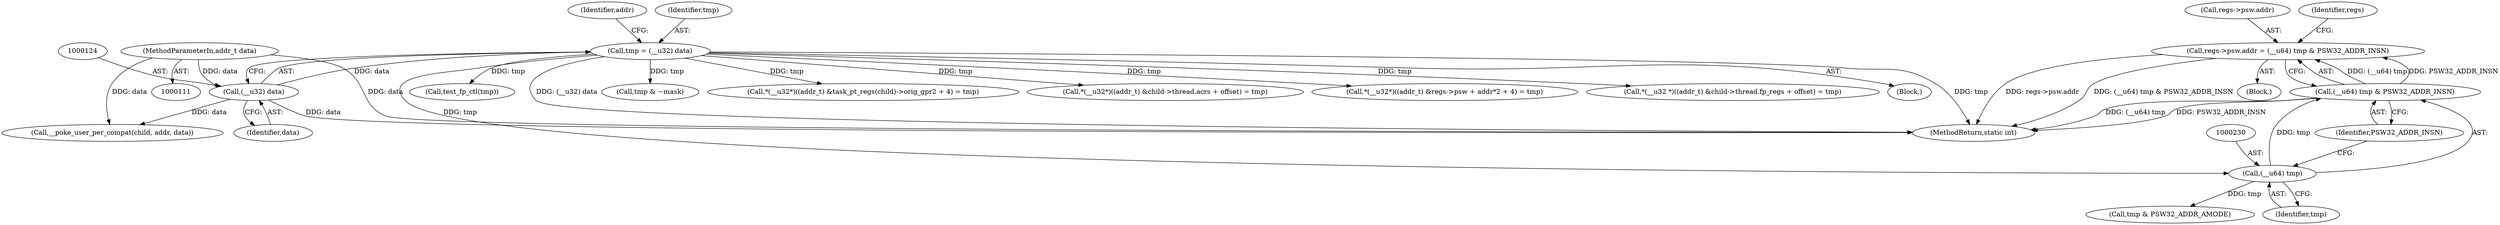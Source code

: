 digraph "0_linux_dab6cf55f81a6e16b8147aed9a843e1691dcd318_0@pointer" {
"1000222" [label="(Call,regs->psw.addr = (__u64) tmp & PSW32_ADDR_INSN)"];
"1000228" [label="(Call,(__u64) tmp & PSW32_ADDR_INSN)"];
"1000229" [label="(Call,(__u64) tmp)"];
"1000121" [label="(Call,tmp = (__u32) data)"];
"1000123" [label="(Call,(__u32) data)"];
"1000114" [label="(MethodParameterIn,addr_t data)"];
"1000114" [label="(MethodParameterIn,addr_t data)"];
"1000249" [label="(Call,tmp & PSW32_ADDR_AMODE)"];
"1000439" [label="(Call,__poke_user_per_compat(child, addr, data))"];
"1000171" [label="(Call,tmp & ~mask)"];
"1000129" [label="(Identifier,addr)"];
"1000228" [label="(Call,(__u64) tmp & PSW32_ADDR_INSN)"];
"1000324" [label="(Call,*(__u32*)((addr_t) &task_pt_regs(child)->orig_gpr2 + 4) = tmp)"];
"1000232" [label="(Identifier,PSW32_ADDR_INSN)"];
"1000222" [label="(Call,regs->psw.addr = (__u64) tmp & PSW32_ADDR_INSN)"];
"1000223" [label="(Call,regs->psw.addr)"];
"1000296" [label="(Call,*(__u32*)((addr_t) &child->thread.acrs + offset) = tmp)"];
"1000125" [label="(Identifier,data)"];
"1000229" [label="(Call,(__u64) tmp)"];
"1000221" [label="(Block,)"];
"1000123" [label="(Call,(__u32) data)"];
"1000122" [label="(Identifier,tmp)"];
"1000254" [label="(Call,*(__u32*)((addr_t) &regs->psw + addr*2 + 4) = tmp)"];
"1000399" [label="(Call,*(__u32 *)((addr_t) &child->thread.fp_regs + offset) = tmp)"];
"1000236" [label="(Identifier,regs)"];
"1000115" [label="(Block,)"];
"1000445" [label="(MethodReturn,static int)"];
"1000121" [label="(Call,tmp = (__u32) data)"];
"1000382" [label="(Call,test_fp_ctl(tmp))"];
"1000231" [label="(Identifier,tmp)"];
"1000222" -> "1000221"  [label="AST: "];
"1000222" -> "1000228"  [label="CFG: "];
"1000223" -> "1000222"  [label="AST: "];
"1000228" -> "1000222"  [label="AST: "];
"1000236" -> "1000222"  [label="CFG: "];
"1000222" -> "1000445"  [label="DDG: regs->psw.addr"];
"1000222" -> "1000445"  [label="DDG: (__u64) tmp & PSW32_ADDR_INSN"];
"1000228" -> "1000222"  [label="DDG: (__u64) tmp"];
"1000228" -> "1000222"  [label="DDG: PSW32_ADDR_INSN"];
"1000228" -> "1000232"  [label="CFG: "];
"1000229" -> "1000228"  [label="AST: "];
"1000232" -> "1000228"  [label="AST: "];
"1000228" -> "1000445"  [label="DDG: (__u64) tmp"];
"1000228" -> "1000445"  [label="DDG: PSW32_ADDR_INSN"];
"1000229" -> "1000228"  [label="DDG: tmp"];
"1000229" -> "1000231"  [label="CFG: "];
"1000230" -> "1000229"  [label="AST: "];
"1000231" -> "1000229"  [label="AST: "];
"1000232" -> "1000229"  [label="CFG: "];
"1000121" -> "1000229"  [label="DDG: tmp"];
"1000229" -> "1000249"  [label="DDG: tmp"];
"1000121" -> "1000115"  [label="AST: "];
"1000121" -> "1000123"  [label="CFG: "];
"1000122" -> "1000121"  [label="AST: "];
"1000123" -> "1000121"  [label="AST: "];
"1000129" -> "1000121"  [label="CFG: "];
"1000121" -> "1000445"  [label="DDG: (__u32) data"];
"1000121" -> "1000445"  [label="DDG: tmp"];
"1000123" -> "1000121"  [label="DDG: data"];
"1000121" -> "1000171"  [label="DDG: tmp"];
"1000121" -> "1000254"  [label="DDG: tmp"];
"1000121" -> "1000296"  [label="DDG: tmp"];
"1000121" -> "1000324"  [label="DDG: tmp"];
"1000121" -> "1000382"  [label="DDG: tmp"];
"1000121" -> "1000399"  [label="DDG: tmp"];
"1000123" -> "1000125"  [label="CFG: "];
"1000124" -> "1000123"  [label="AST: "];
"1000125" -> "1000123"  [label="AST: "];
"1000123" -> "1000445"  [label="DDG: data"];
"1000114" -> "1000123"  [label="DDG: data"];
"1000123" -> "1000439"  [label="DDG: data"];
"1000114" -> "1000111"  [label="AST: "];
"1000114" -> "1000445"  [label="DDG: data"];
"1000114" -> "1000439"  [label="DDG: data"];
}
